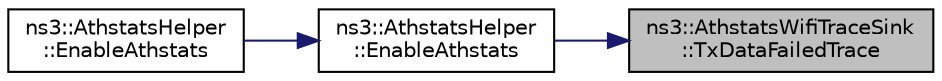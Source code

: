 digraph "ns3::AthstatsWifiTraceSink::TxDataFailedTrace"
{
 // LATEX_PDF_SIZE
  edge [fontname="Helvetica",fontsize="10",labelfontname="Helvetica",labelfontsize="10"];
  node [fontname="Helvetica",fontsize="10",shape=record];
  rankdir="RL";
  Node1 [label="ns3::AthstatsWifiTraceSink\l::TxDataFailedTrace",height=0.2,width=0.4,color="black", fillcolor="grey75", style="filled", fontcolor="black",tooltip="Function to be called when a data frame transmission by the considered device has failed."];
  Node1 -> Node2 [dir="back",color="midnightblue",fontsize="10",style="solid",fontname="Helvetica"];
  Node2 [label="ns3::AthstatsHelper\l::EnableAthstats",height=0.2,width=0.4,color="black", fillcolor="white", style="filled",URL="$classns3_1_1_athstats_helper.html#aa8fa3e8309af2f6a7293b3b1364a6f8f",tooltip="Enable athstats."];
  Node2 -> Node3 [dir="back",color="midnightblue",fontsize="10",style="solid",fontname="Helvetica"];
  Node3 [label="ns3::AthstatsHelper\l::EnableAthstats",height=0.2,width=0.4,color="black", fillcolor="white", style="filled",URL="$classns3_1_1_athstats_helper.html#ad63d08e27368c0fa600cb94058d48711",tooltip="Enable athstats."];
}
